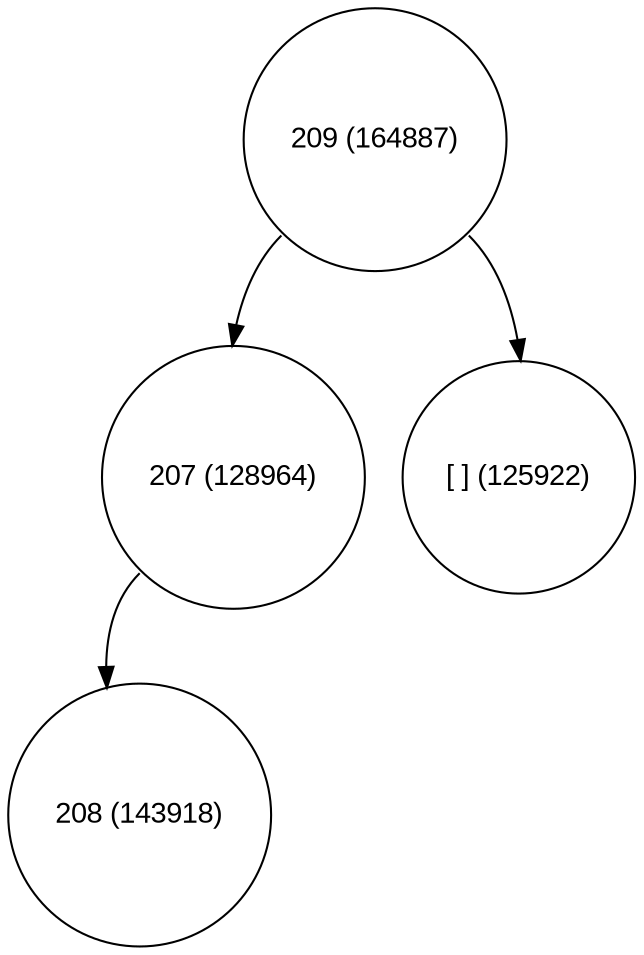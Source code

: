 digraph move_down {
	node [fontname="Arial", shape="circle", width=0.5]; 

	0 [label = "209 (164887)"];
	0:sw -> 1;
	1 [label = "207 (128964)"];
	1:sw -> 3;
	3 [label = "208 (143918)"];
	0:se -> 2;
	2 [label = "[ ] (125922)"];
}
